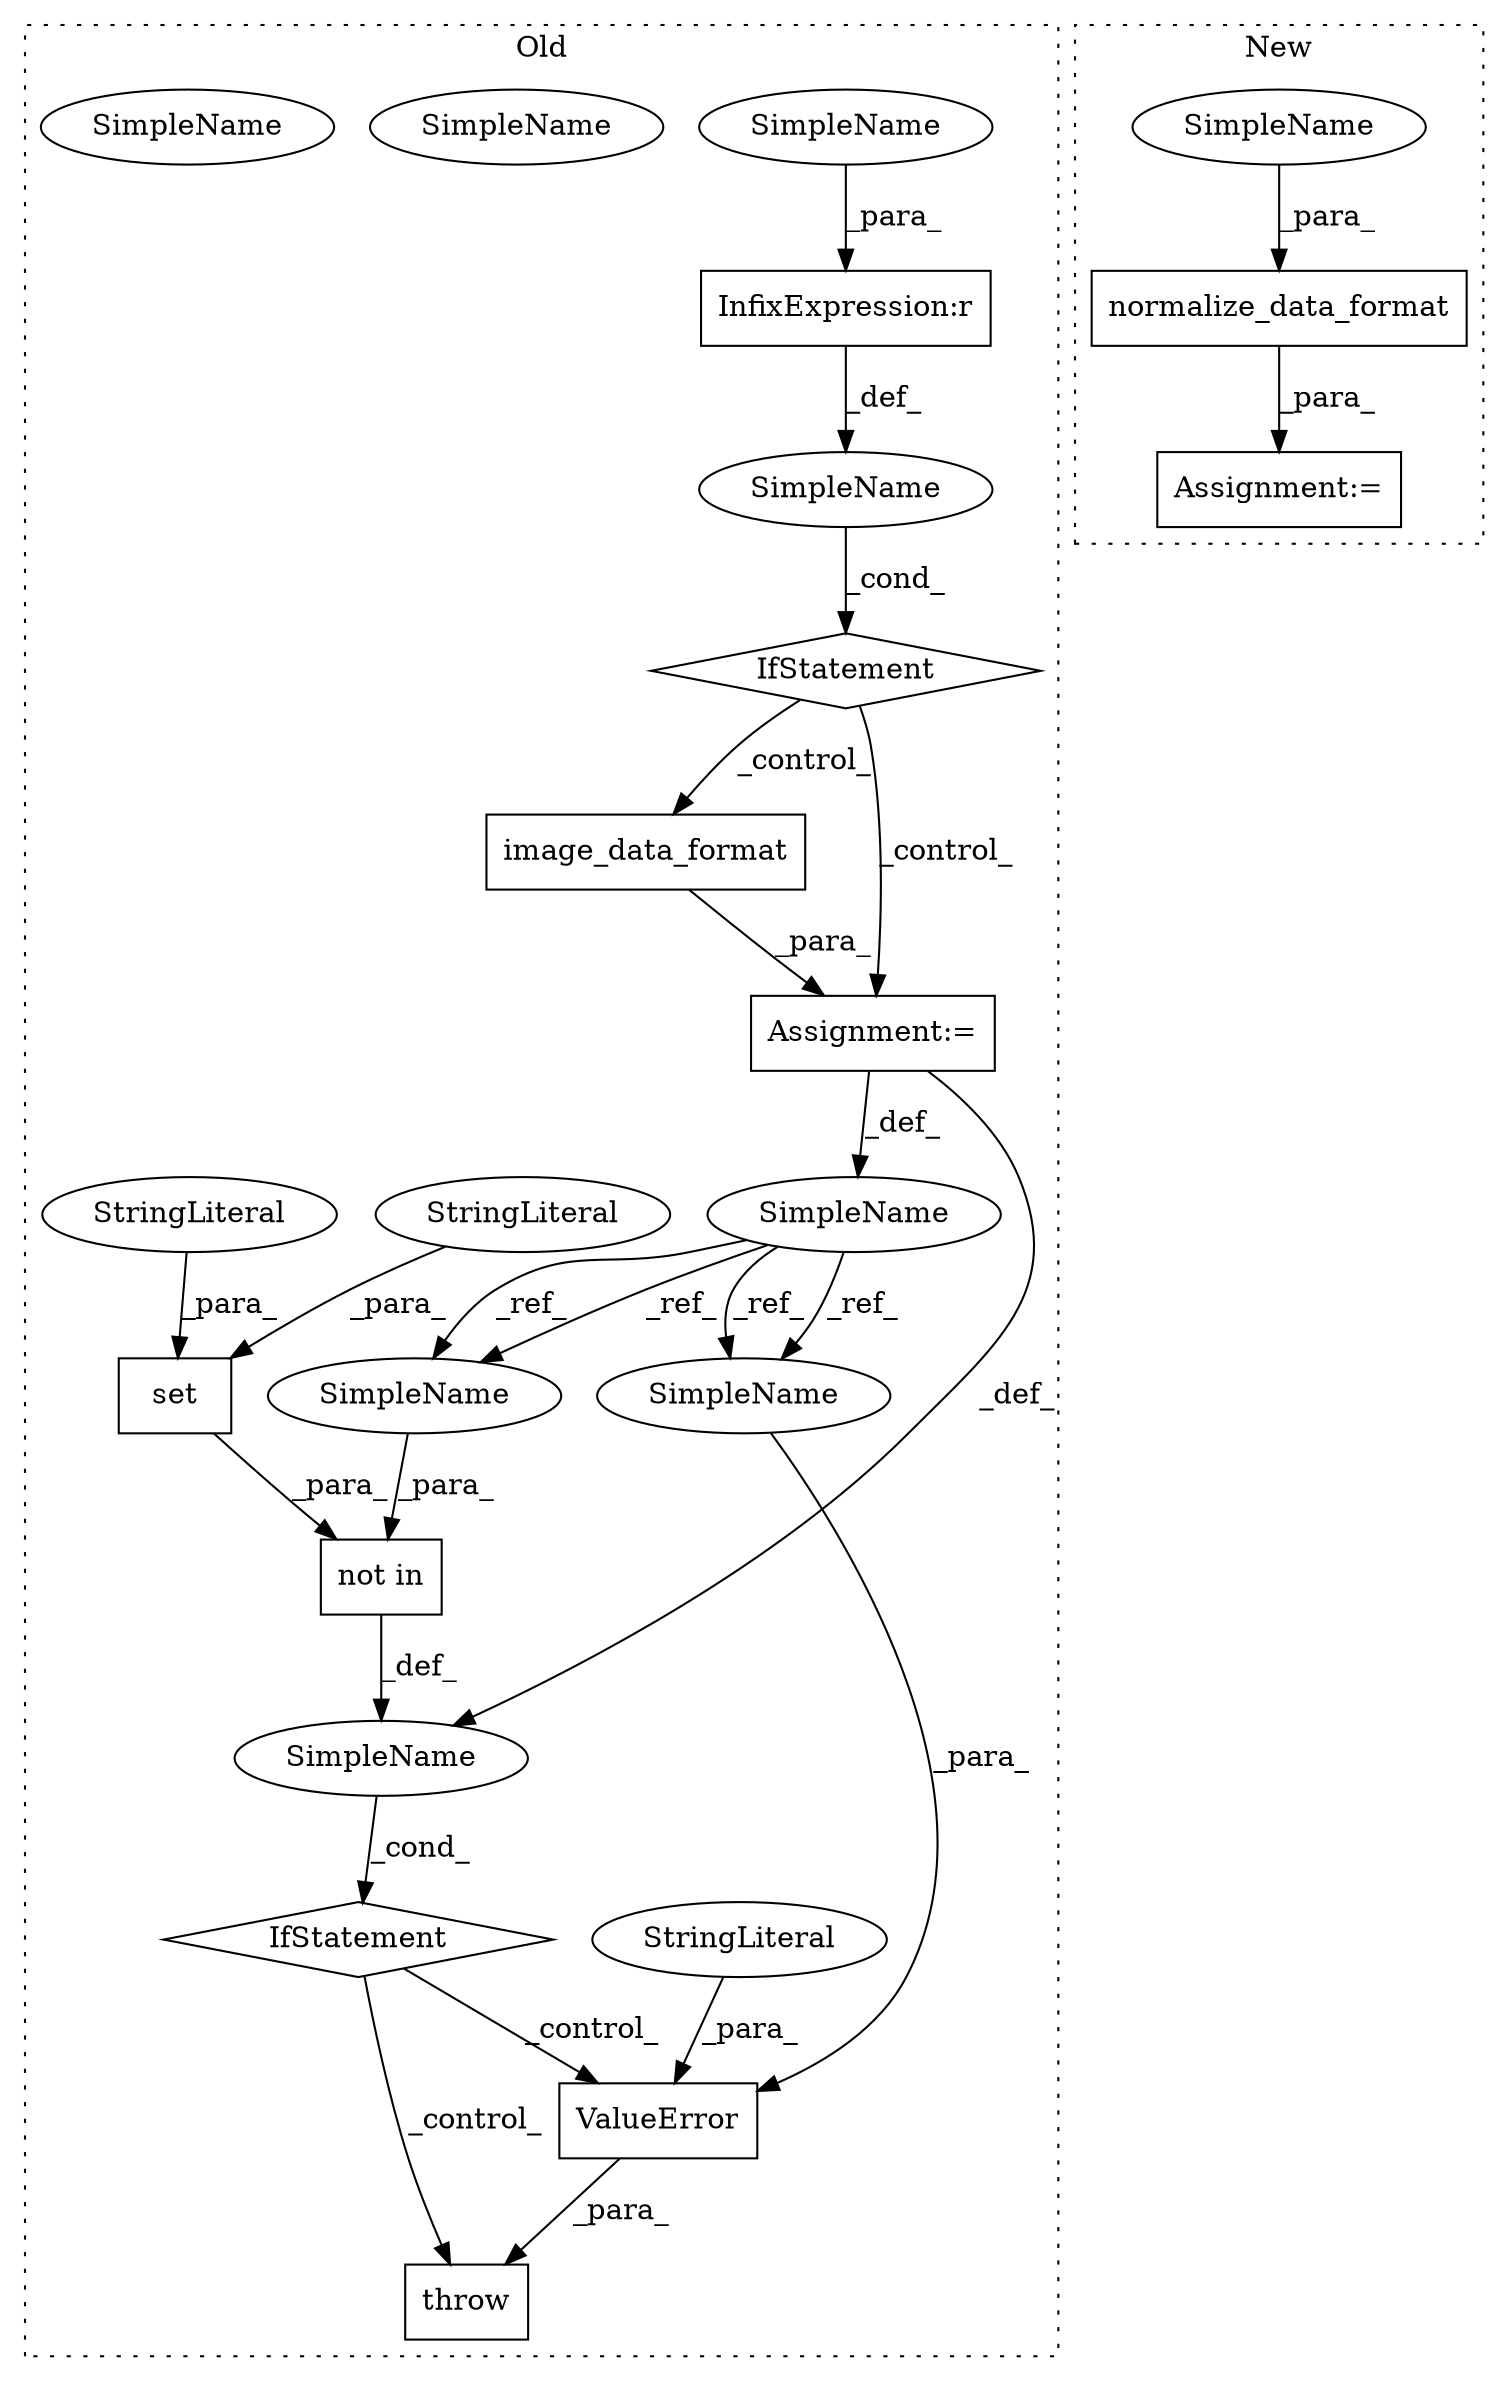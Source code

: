 digraph G {
subgraph cluster0 {
1 [label="image_data_format" a="32" s="68279" l="19" shape="box"];
3 [label="InfixExpression:r" a="27" s="68249" l="4" shape="box"];
4 [label="SimpleName" a="42" s="" l="" shape="ellipse"];
5 [label="IfStatement" a="25" s="68234,68257" l="4,2" shape="diamond"];
6 [label="Assignment:=" a="7" s="68278" l="1" shape="box"];
7 [label="not in" a="108" s="68318" l="56" shape="box"];
8 [label="IfStatement" a="25" s="68310,68374" l="8,2" shape="diamond"];
9 [label="set" a="32" s="68337,68373" l="4,1" shape="box"];
10 [label="StringLiteral" a="45" s="68358" l="15" shape="ellipse"];
11 [label="StringLiteral" a="45" s="68341" l="16" shape="ellipse"];
13 [label="SimpleName" a="42" s="" l="" shape="ellipse"];
14 [label="throw" a="53" s="68384" l="6" shape="box"];
15 [label="SimpleName" a="42" s="68267" l="11" shape="ellipse"];
16 [label="ValueError" a="32" s="68390,68435" l="11,1" shape="box"];
17 [label="StringLiteral" a="45" s="68401" l="22" shape="ellipse"];
18 [label="SimpleName" a="42" s="68238" l="11" shape="ellipse"];
19 [label="SimpleName" a="42" s="68424" l="11" shape="ellipse"];
20 [label="SimpleName" a="42" s="68318" l="11" shape="ellipse"];
21 [label="SimpleName" a="42" s="68318" l="11" shape="ellipse"];
22 [label="SimpleName" a="42" s="68424" l="11" shape="ellipse"];
label = "Old";
style="dotted";
}
subgraph cluster1 {
2 [label="normalize_data_format" a="32" s="66932,66965" l="22,1" shape="box"];
12 [label="Assignment:=" a="7" s="66931" l="1" shape="box"];
23 [label="SimpleName" a="42" s="66954" l="11" shape="ellipse"];
label = "New";
style="dotted";
}
1 -> 6 [label="_para_"];
2 -> 12 [label="_para_"];
3 -> 4 [label="_def_"];
4 -> 5 [label="_cond_"];
5 -> 6 [label="_control_"];
5 -> 1 [label="_control_"];
6 -> 13 [label="_def_"];
6 -> 15 [label="_def_"];
7 -> 13 [label="_def_"];
8 -> 14 [label="_control_"];
8 -> 16 [label="_control_"];
9 -> 7 [label="_para_"];
10 -> 9 [label="_para_"];
11 -> 9 [label="_para_"];
13 -> 8 [label="_cond_"];
15 -> 21 [label="_ref_"];
15 -> 22 [label="_ref_"];
15 -> 21 [label="_ref_"];
15 -> 22 [label="_ref_"];
16 -> 14 [label="_para_"];
17 -> 16 [label="_para_"];
18 -> 3 [label="_para_"];
21 -> 7 [label="_para_"];
22 -> 16 [label="_para_"];
23 -> 2 [label="_para_"];
}